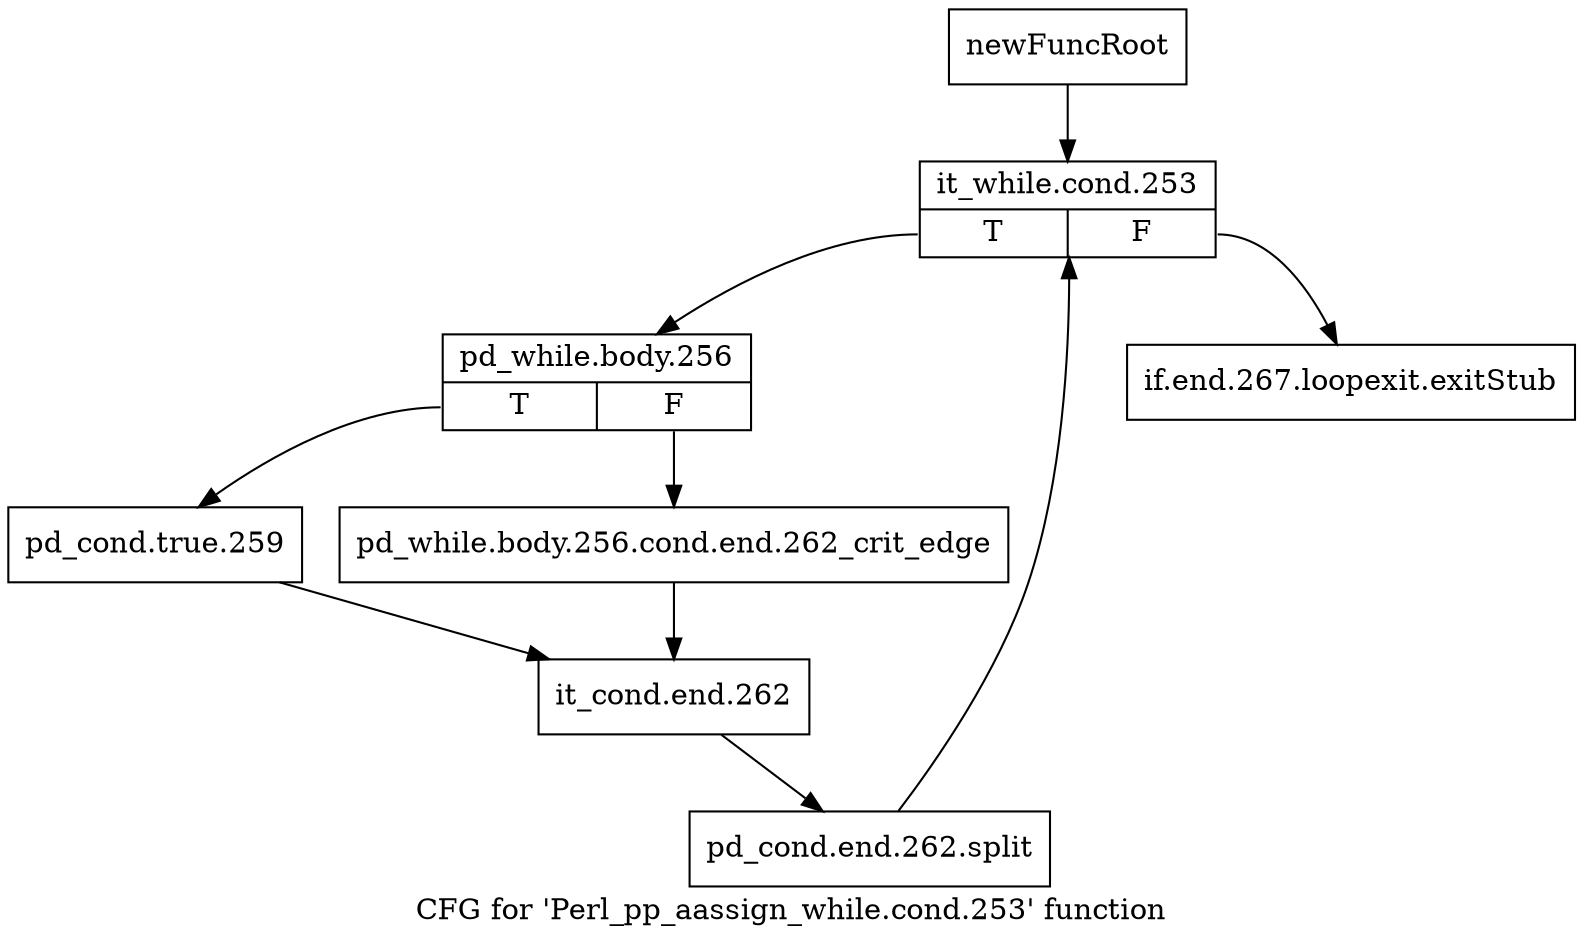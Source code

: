 digraph "CFG for 'Perl_pp_aassign_while.cond.253' function" {
	label="CFG for 'Perl_pp_aassign_while.cond.253' function";

	Node0x4f673e0 [shape=record,label="{newFuncRoot}"];
	Node0x4f673e0 -> Node0x4f67480;
	Node0x4f67430 [shape=record,label="{if.end.267.loopexit.exitStub}"];
	Node0x4f67480 [shape=record,label="{it_while.cond.253|{<s0>T|<s1>F}}"];
	Node0x4f67480:s0 -> Node0x4f674d0;
	Node0x4f67480:s1 -> Node0x4f67430;
	Node0x4f674d0 [shape=record,label="{pd_while.body.256|{<s0>T|<s1>F}}"];
	Node0x4f674d0:s0 -> Node0x4f67570;
	Node0x4f674d0:s1 -> Node0x4f67520;
	Node0x4f67520 [shape=record,label="{pd_while.body.256.cond.end.262_crit_edge}"];
	Node0x4f67520 -> Node0x4f675c0;
	Node0x4f67570 [shape=record,label="{pd_cond.true.259}"];
	Node0x4f67570 -> Node0x4f675c0;
	Node0x4f675c0 [shape=record,label="{it_cond.end.262}"];
	Node0x4f675c0 -> Node0x6465d00;
	Node0x6465d00 [shape=record,label="{pd_cond.end.262.split}"];
	Node0x6465d00 -> Node0x4f67480;
}
